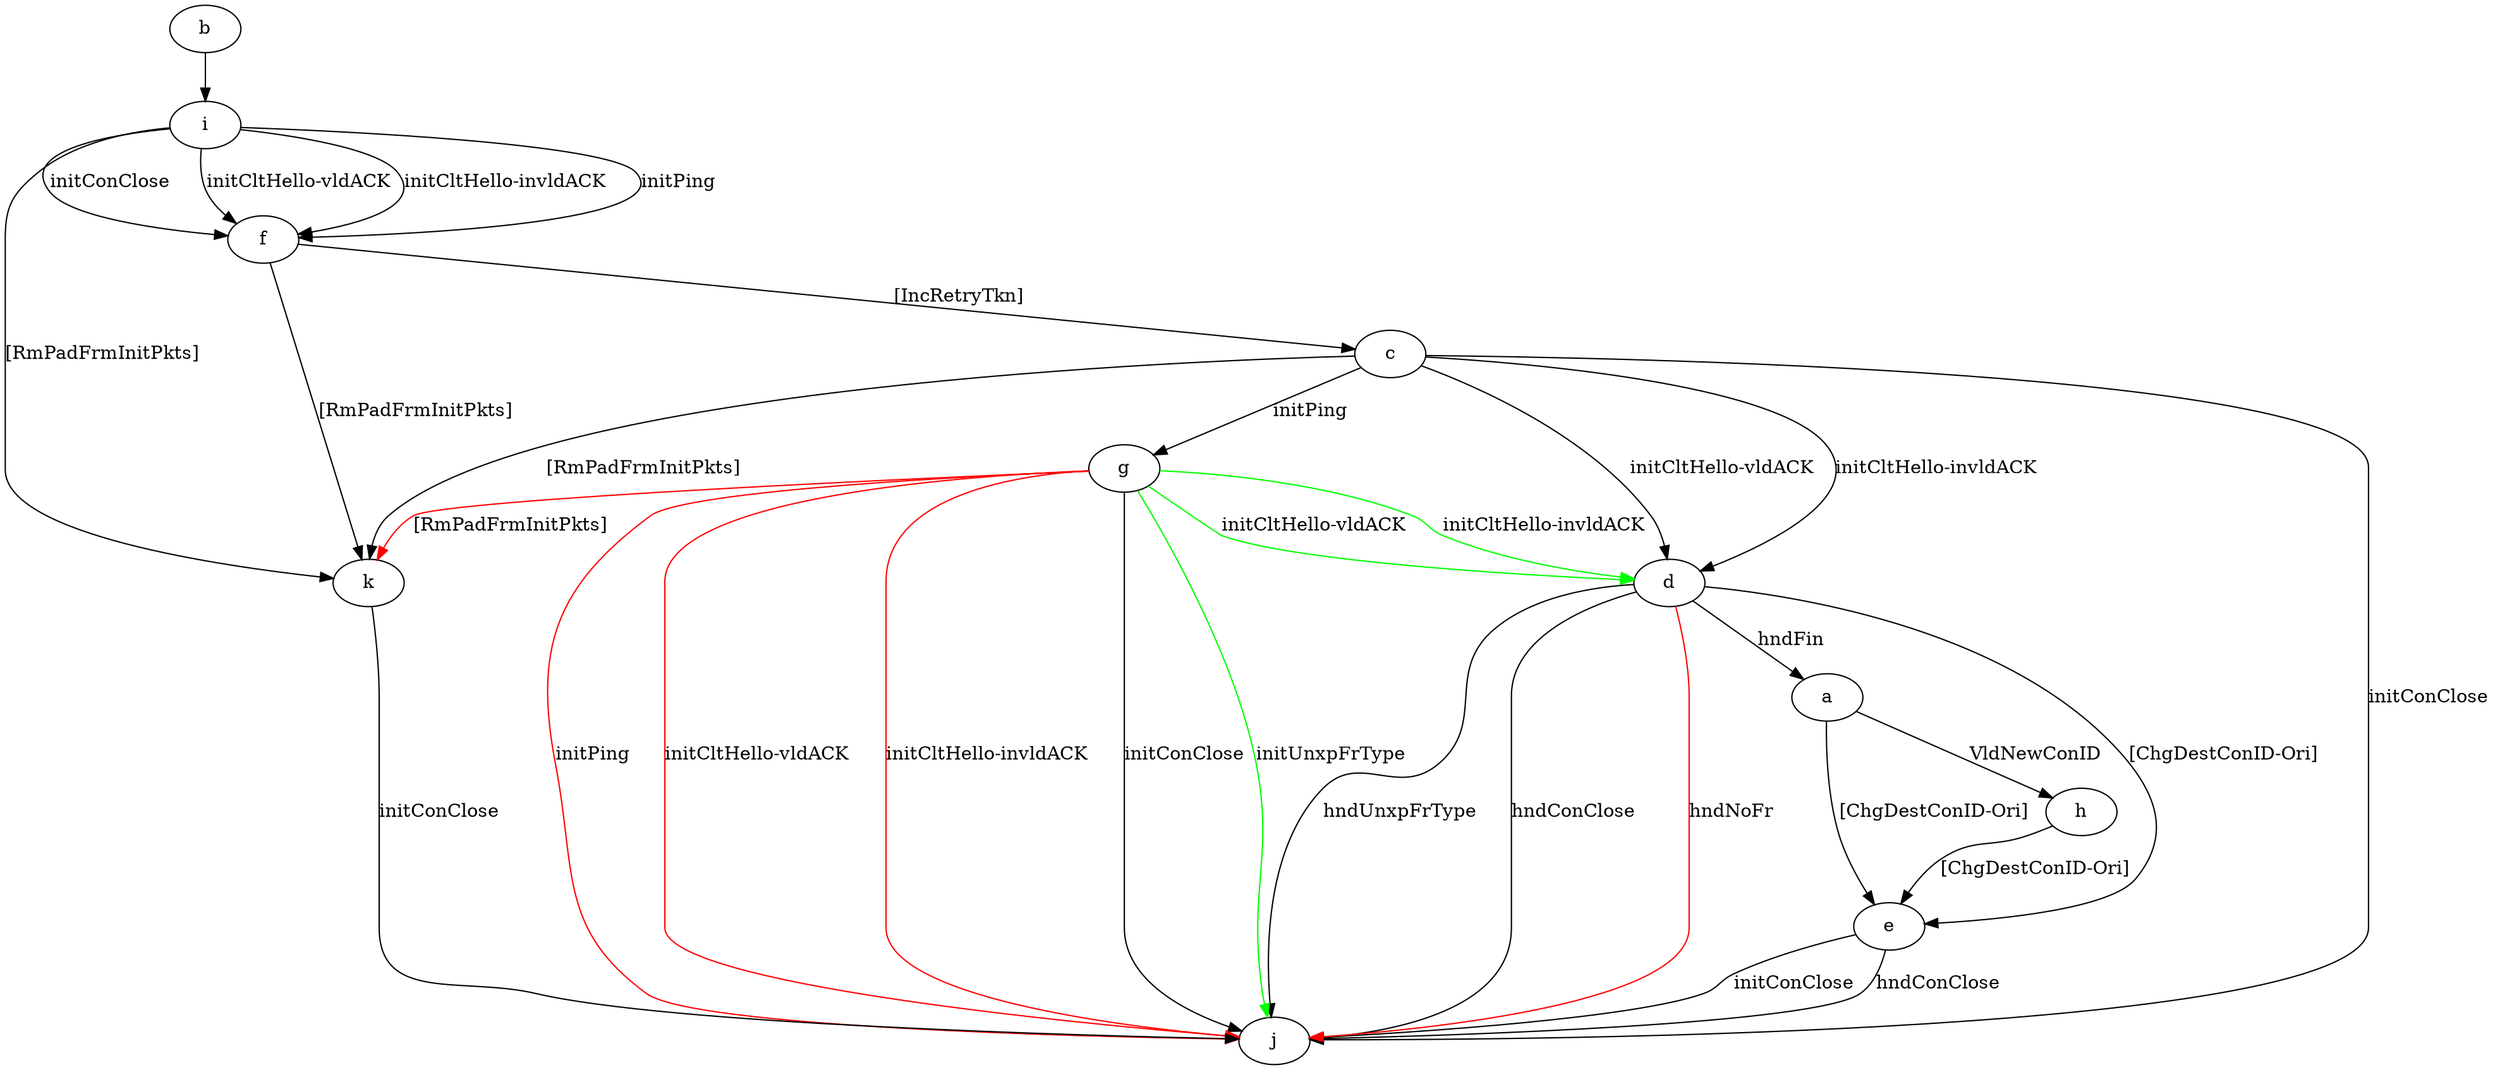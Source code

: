 digraph "" {
	a -> e	[key=0,
		label="[ChgDestConID-Ori] "];
	a -> h	[key=0,
		label="VldNewConID "];
	b -> i	[key=0];
	c -> d	[key=0,
		label="initCltHello-vldACK "];
	c -> d	[key=1,
		label="initCltHello-invldACK "];
	c -> g	[key=0,
		label="initPing "];
	c -> j	[key=0,
		label="initConClose "];
	c -> k	[key=0,
		label="[RmPadFrmInitPkts] "];
	d -> a	[key=0,
		label="hndFin "];
	d -> e	[key=0,
		label="[ChgDestConID-Ori] "];
	d -> j	[key=0,
		label="hndUnxpFrType "];
	d -> j	[key=1,
		label="hndConClose "];
	d -> j	[key=2,
		color=red,
		label="hndNoFr "];
	e -> j	[key=0,
		label="initConClose "];
	e -> j	[key=1,
		label="hndConClose "];
	f -> c	[key=0,
		label="[IncRetryTkn] "];
	f -> k	[key=0,
		label="[RmPadFrmInitPkts] "];
	g -> d	[key=0,
		color=green,
		label="initCltHello-vldACK "];
	g -> d	[key=1,
		color=green,
		label="initCltHello-invldACK "];
	g -> j	[key=0,
		label="initConClose "];
	g -> j	[key=1,
		color=green,
		label="initUnxpFrType "];
	g -> j	[key=2,
		color=red,
		label="initPing "];
	g -> j	[key=3,
		color=red,
		label="initCltHello-vldACK "];
	g -> j	[key=4,
		color=red,
		label="initCltHello-invldACK "];
	g -> k	[key=0,
		color=red,
		label="[RmPadFrmInitPkts] "];
	h -> e	[key=0,
		label="[ChgDestConID-Ori] "];
	i -> f	[key=0,
		label="initPing "];
	i -> f	[key=1,
		label="initConClose "];
	i -> f	[key=2,
		label="initCltHello-vldACK "];
	i -> f	[key=3,
		label="initCltHello-invldACK "];
	i -> k	[key=0,
		label="[RmPadFrmInitPkts] "];
	k -> j	[key=0,
		label="initConClose "];
}
